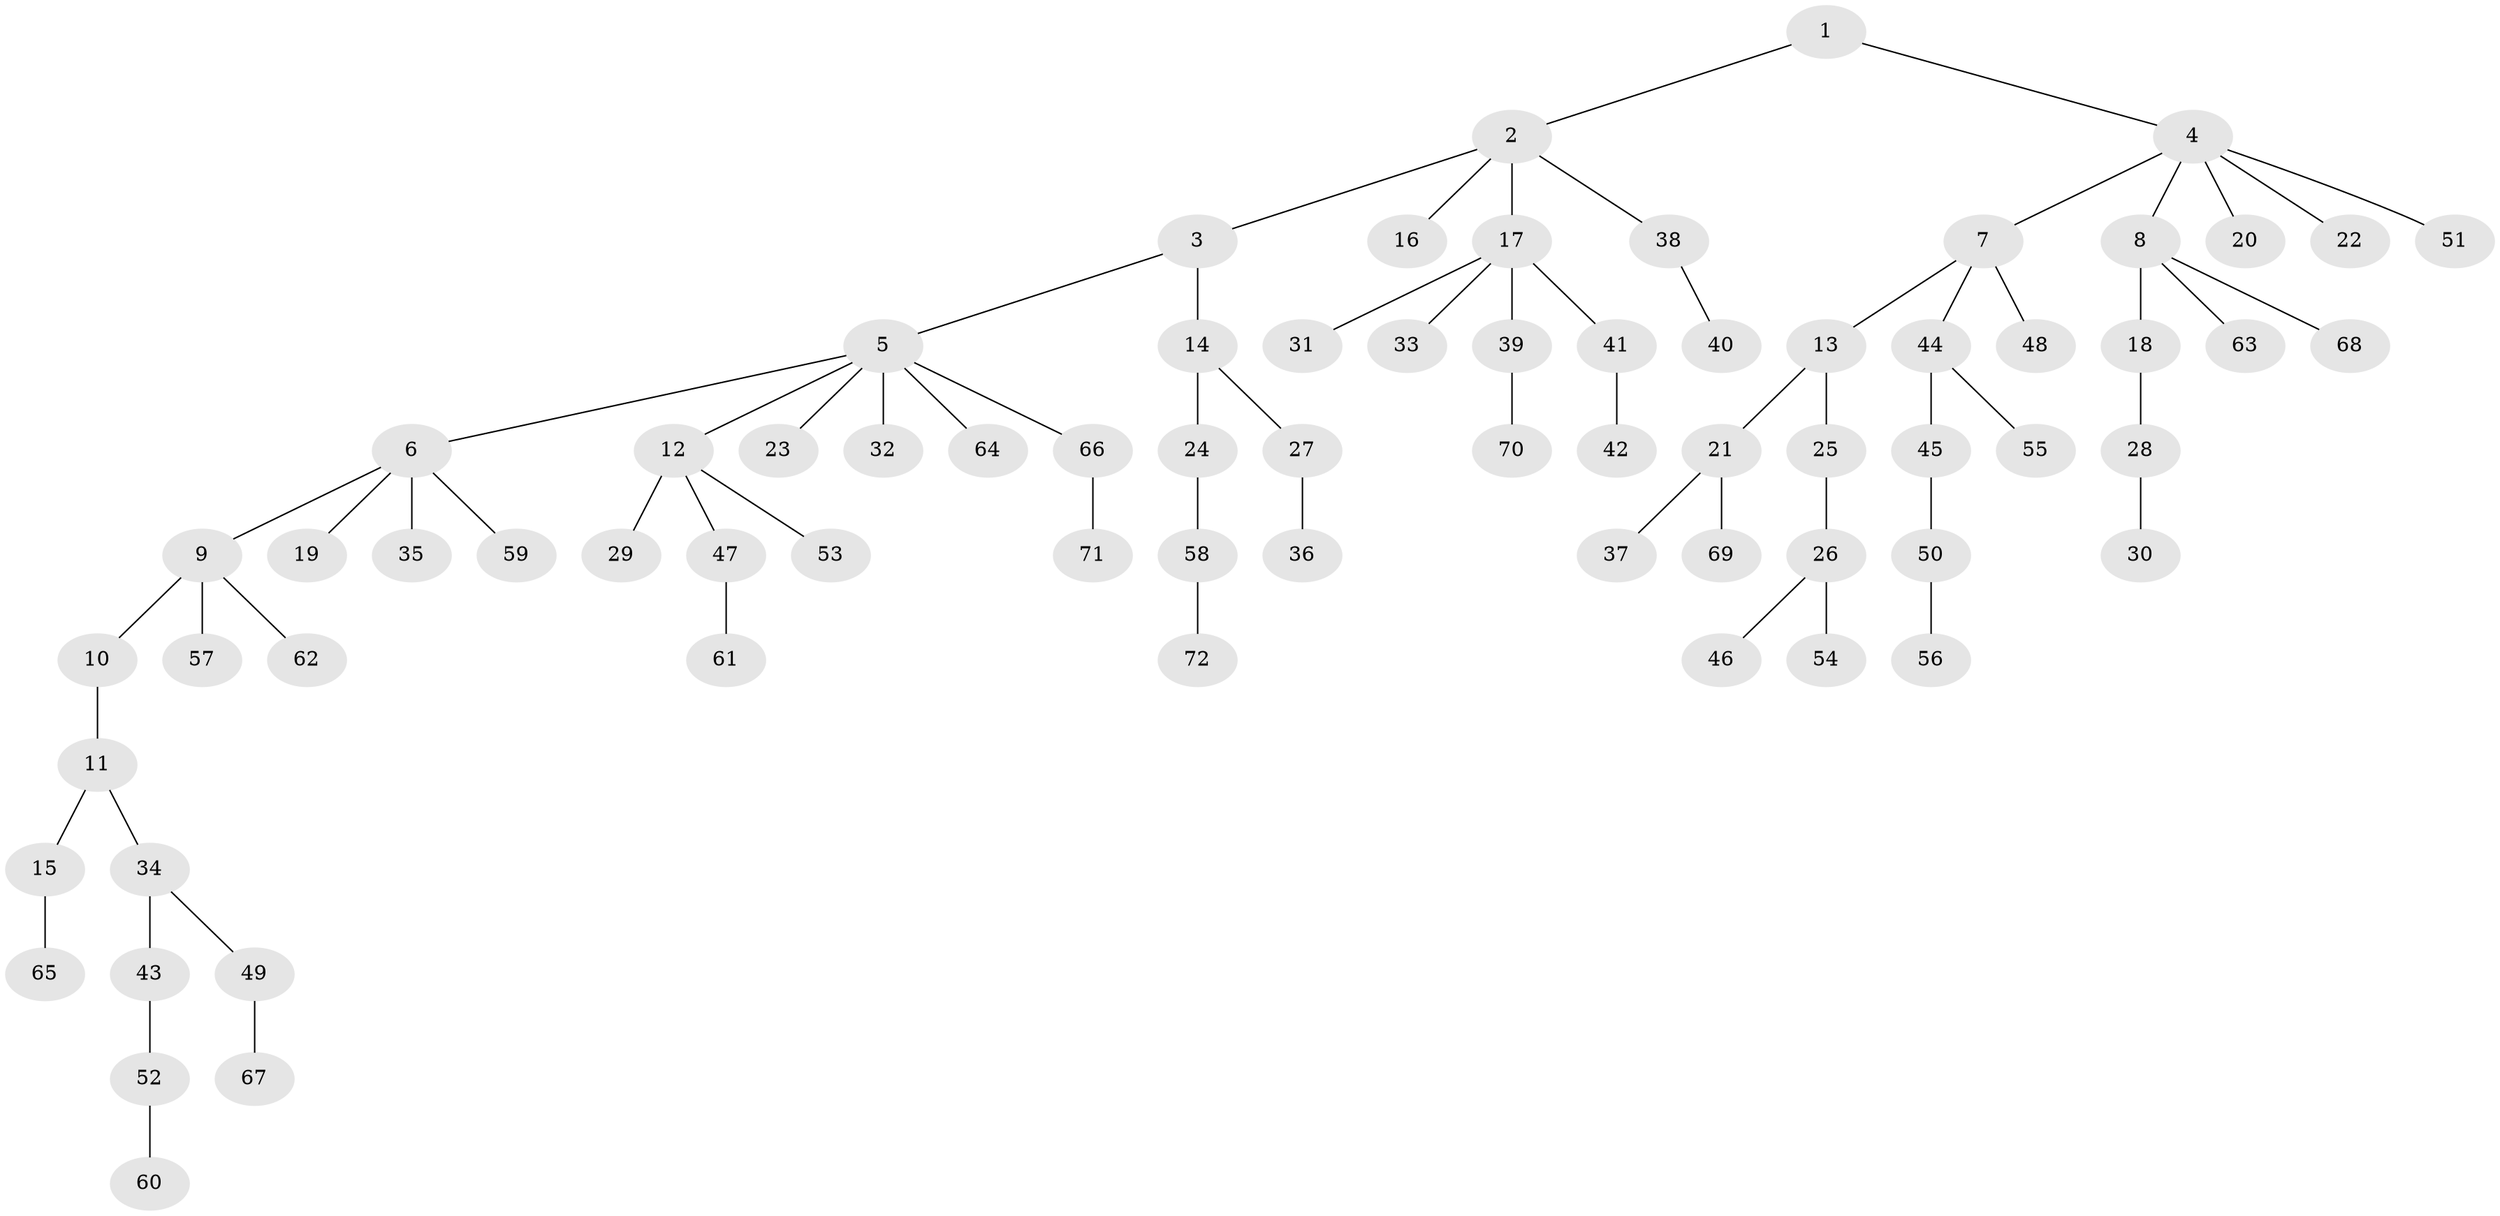 // Generated by graph-tools (version 1.1) at 2025/50/03/09/25 03:50:15]
// undirected, 72 vertices, 71 edges
graph export_dot {
graph [start="1"]
  node [color=gray90,style=filled];
  1;
  2;
  3;
  4;
  5;
  6;
  7;
  8;
  9;
  10;
  11;
  12;
  13;
  14;
  15;
  16;
  17;
  18;
  19;
  20;
  21;
  22;
  23;
  24;
  25;
  26;
  27;
  28;
  29;
  30;
  31;
  32;
  33;
  34;
  35;
  36;
  37;
  38;
  39;
  40;
  41;
  42;
  43;
  44;
  45;
  46;
  47;
  48;
  49;
  50;
  51;
  52;
  53;
  54;
  55;
  56;
  57;
  58;
  59;
  60;
  61;
  62;
  63;
  64;
  65;
  66;
  67;
  68;
  69;
  70;
  71;
  72;
  1 -- 2;
  1 -- 4;
  2 -- 3;
  2 -- 16;
  2 -- 17;
  2 -- 38;
  3 -- 5;
  3 -- 14;
  4 -- 7;
  4 -- 8;
  4 -- 20;
  4 -- 22;
  4 -- 51;
  5 -- 6;
  5 -- 12;
  5 -- 23;
  5 -- 32;
  5 -- 64;
  5 -- 66;
  6 -- 9;
  6 -- 19;
  6 -- 35;
  6 -- 59;
  7 -- 13;
  7 -- 44;
  7 -- 48;
  8 -- 18;
  8 -- 63;
  8 -- 68;
  9 -- 10;
  9 -- 57;
  9 -- 62;
  10 -- 11;
  11 -- 15;
  11 -- 34;
  12 -- 29;
  12 -- 47;
  12 -- 53;
  13 -- 21;
  13 -- 25;
  14 -- 24;
  14 -- 27;
  15 -- 65;
  17 -- 31;
  17 -- 33;
  17 -- 39;
  17 -- 41;
  18 -- 28;
  21 -- 37;
  21 -- 69;
  24 -- 58;
  25 -- 26;
  26 -- 46;
  26 -- 54;
  27 -- 36;
  28 -- 30;
  34 -- 43;
  34 -- 49;
  38 -- 40;
  39 -- 70;
  41 -- 42;
  43 -- 52;
  44 -- 45;
  44 -- 55;
  45 -- 50;
  47 -- 61;
  49 -- 67;
  50 -- 56;
  52 -- 60;
  58 -- 72;
  66 -- 71;
}
